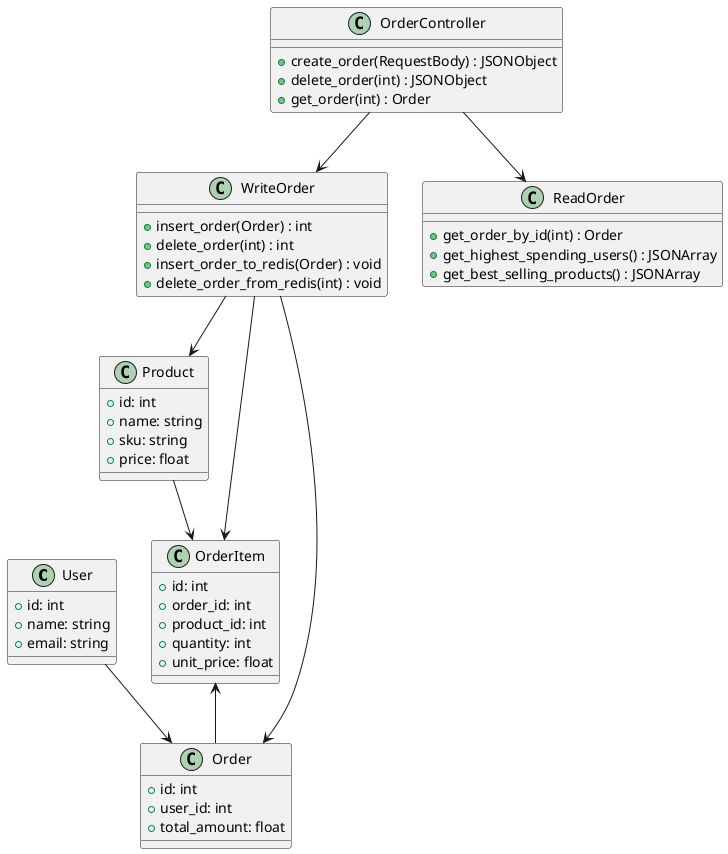 @startuml
    class User {
        + id: int
        + name: string
        + email: string
    }

    class Product {
        + id: int
        + name: string
        + sku: string
        + price: float
    }

    class OrderItem {
        + id: int
        + order_id: int
        + product_id: int
        + quantity: int
        + unit_price: float
    }

    class Order {
        + id: int
        + user_id: int
        + total_amount: float
    }

    class WriteOrder {
        + insert_order(Order) : int
        + delete_order(int) : int
        + insert_order_to_redis(Order) : void
        + delete_order_from_redis(int) : void
    }

    class ReadOrder {
        + get_order_by_id(int) : Order
        + get_highest_spending_users() : JSONArray
        + get_best_selling_products() : JSONArray
    }

    class OrderController {
        + create_order(RequestBody) : JSONObject
        + delete_order(int) : JSONObject
        + get_order(int) : Order
    }

    OrderItem <-- Order
    User --> Order
    Product --> OrderItem
    WriteOrder --> Order
    WriteOrder --> OrderItem
    WriteOrder --> Product
    OrderController --> WriteOrder
    OrderController --> ReadOrder
@enduml
